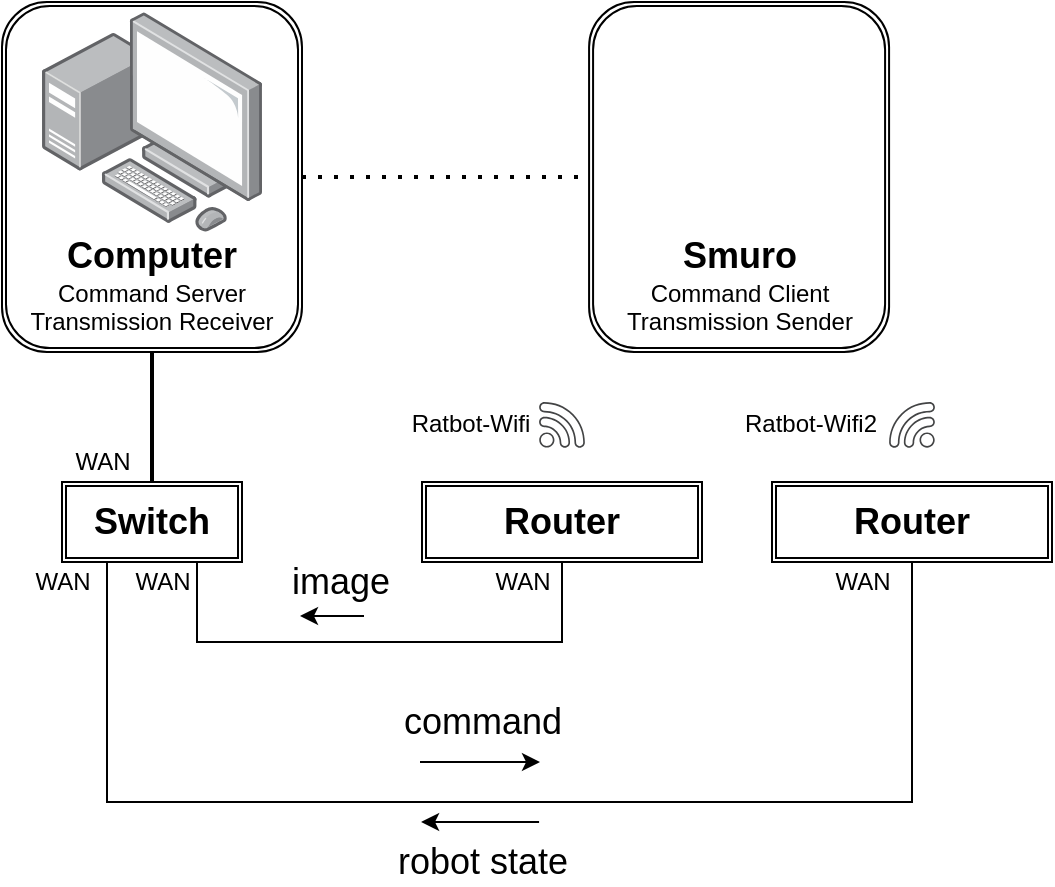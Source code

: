 <mxfile version="16.2.1" type="github">
  <diagram id="OewIwvySFvQf3lNL2ngX" name="Page-1">
    <mxGraphModel dx="1121" dy="630" grid="1" gridSize="10" guides="1" tooltips="1" connect="1" arrows="1" fold="1" page="1" pageScale="1" pageWidth="827" pageHeight="1169" math="0" shadow="0">
      <root>
        <mxCell id="0" />
        <mxCell id="1" parent="0" />
        <mxCell id="1-lrAHYOxG04-uiSaCCi-19" style="edgeStyle=orthogonalEdgeStyle;rounded=0;orthogonalLoop=1;jettySize=auto;html=1;exitX=0.25;exitY=1;exitDx=0;exitDy=0;fontSize=12;endArrow=none;endFill=0;" edge="1" parent="1" source="1-lrAHYOxG04-uiSaCCi-14" target="1-lrAHYOxG04-uiSaCCi-17">
          <mxGeometry relative="1" as="geometry">
            <Array as="points">
              <mxPoint x="144" y="590" />
              <mxPoint x="546" y="590" />
            </Array>
          </mxGeometry>
        </mxCell>
        <mxCell id="1-lrAHYOxG04-uiSaCCi-20" style="edgeStyle=orthogonalEdgeStyle;rounded=0;orthogonalLoop=1;jettySize=auto;html=1;exitX=0.75;exitY=1;exitDx=0;exitDy=0;fontSize=12;endArrow=none;endFill=0;entryX=0.5;entryY=1;entryDx=0;entryDy=0;" edge="1" parent="1" source="1-lrAHYOxG04-uiSaCCi-14" target="1-lrAHYOxG04-uiSaCCi-18">
          <mxGeometry relative="1" as="geometry">
            <Array as="points">
              <mxPoint x="188" y="510" />
              <mxPoint x="371" y="510" />
            </Array>
          </mxGeometry>
        </mxCell>
        <mxCell id="1-lrAHYOxG04-uiSaCCi-14" value="&lt;font style=&quot;font-size: 18px&quot;&gt;&lt;b&gt;Switch&lt;/b&gt;&lt;/font&gt;" style="shape=ext;double=1;rounded=0;whiteSpace=wrap;html=1;" vertex="1" parent="1">
          <mxGeometry x="121" y="430" width="90" height="40" as="geometry" />
        </mxCell>
        <mxCell id="1-lrAHYOxG04-uiSaCCi-15" value="" style="line;strokeWidth=2;html=1;rotation=90;" vertex="1" parent="1">
          <mxGeometry x="131" y="390" width="70" height="10" as="geometry" />
        </mxCell>
        <mxCell id="1-lrAHYOxG04-uiSaCCi-16" value="WAN" style="text;html=1;align=center;verticalAlign=middle;resizable=0;points=[];autosize=1;strokeColor=none;fillColor=none;" vertex="1" parent="1">
          <mxGeometry x="121" y="410" width="40" height="20" as="geometry" />
        </mxCell>
        <mxCell id="1-lrAHYOxG04-uiSaCCi-17" value="&lt;font&gt;&lt;span style=&quot;font-weight: bold ; font-size: 18px&quot;&gt;Router&lt;/span&gt;&lt;br&gt;&lt;/font&gt;" style="shape=ext;double=1;rounded=0;whiteSpace=wrap;html=1;" vertex="1" parent="1">
          <mxGeometry x="476" y="430" width="140" height="40" as="geometry" />
        </mxCell>
        <mxCell id="1-lrAHYOxG04-uiSaCCi-18" value="&lt;font&gt;&lt;font&gt;&lt;b&gt;&lt;font style=&quot;font-size: 18px&quot;&gt;Router&lt;/font&gt;&lt;/b&gt;&lt;/font&gt;&lt;br&gt;&lt;/font&gt;" style="shape=ext;double=1;rounded=0;whiteSpace=wrap;html=1;" vertex="1" parent="1">
          <mxGeometry x="301" y="430" width="140" height="40" as="geometry" />
        </mxCell>
        <mxCell id="1-lrAHYOxG04-uiSaCCi-21" value="WAN" style="text;html=1;align=center;verticalAlign=middle;resizable=0;points=[];autosize=1;strokeColor=none;fillColor=none;" vertex="1" parent="1">
          <mxGeometry x="151" y="470" width="40" height="20" as="geometry" />
        </mxCell>
        <mxCell id="1-lrAHYOxG04-uiSaCCi-22" value="WAN" style="text;html=1;align=center;verticalAlign=middle;resizable=0;points=[];autosize=1;strokeColor=none;fillColor=none;" vertex="1" parent="1">
          <mxGeometry x="331" y="470" width="40" height="20" as="geometry" />
        </mxCell>
        <mxCell id="1-lrAHYOxG04-uiSaCCi-23" value="WAN" style="text;html=1;align=center;verticalAlign=middle;resizable=0;points=[];autosize=1;strokeColor=none;fillColor=none;" vertex="1" parent="1">
          <mxGeometry x="101" y="470" width="40" height="20" as="geometry" />
        </mxCell>
        <mxCell id="1-lrAHYOxG04-uiSaCCi-24" value="WAN" style="text;html=1;align=center;verticalAlign=middle;resizable=0;points=[];autosize=1;strokeColor=none;fillColor=none;" vertex="1" parent="1">
          <mxGeometry x="501" y="470" width="40" height="20" as="geometry" />
        </mxCell>
        <mxCell id="1-lrAHYOxG04-uiSaCCi-25" value="" style="sketch=0;pointerEvents=1;shadow=0;dashed=0;html=1;strokeColor=none;fillColor=#434445;aspect=fixed;labelPosition=center;verticalLabelPosition=bottom;verticalAlign=top;align=center;outlineConnect=0;shape=mxgraph.vvd.wi_fi;fontSize=12;rotation=-90;" vertex="1" parent="1">
          <mxGeometry x="534.54" y="390" width="22.92" height="22.92" as="geometry" />
        </mxCell>
        <mxCell id="1-lrAHYOxG04-uiSaCCi-26" value="" style="sketch=0;pointerEvents=1;shadow=0;dashed=0;html=1;strokeColor=none;fillColor=#434445;aspect=fixed;labelPosition=center;verticalLabelPosition=bottom;verticalAlign=top;align=center;outlineConnect=0;shape=mxgraph.vvd.wi_fi;fontSize=12;rotation=0;" vertex="1" parent="1">
          <mxGeometry x="359.536" y="389.996" width="22.92" height="22.92" as="geometry" />
        </mxCell>
        <mxCell id="1-lrAHYOxG04-uiSaCCi-32" value="" style="group" vertex="1" connectable="0" parent="1">
          <mxGeometry x="91" y="190" width="150" height="175" as="geometry" />
        </mxCell>
        <mxCell id="1-lrAHYOxG04-uiSaCCi-13" value="&lt;font style=&quot;font-size: 18px&quot;&gt;&lt;b&gt;&lt;br&gt;&lt;br&gt;&lt;br&gt;&lt;br&gt;&lt;br&gt;Computer&lt;/b&gt;&lt;/font&gt;&lt;br&gt;Command Server&lt;br&gt;Transmission Receiver" style="shape=ext;double=1;rounded=1;whiteSpace=wrap;html=1;" vertex="1" parent="1-lrAHYOxG04-uiSaCCi-32">
          <mxGeometry width="150" height="175" as="geometry" />
        </mxCell>
        <mxCell id="1-lrAHYOxG04-uiSaCCi-30" value="" style="points=[];aspect=fixed;html=1;align=center;shadow=0;dashed=0;image;image=img/lib/allied_telesis/computer_and_terminals/Personal_Computer_with_Server.svg;fontSize=18;fillColor=#000000;" vertex="1" parent="1-lrAHYOxG04-uiSaCCi-32">
          <mxGeometry x="20" y="5" width="110" height="110" as="geometry" />
        </mxCell>
        <mxCell id="1-lrAHYOxG04-uiSaCCi-33" value="" style="group" vertex="1" connectable="0" parent="1">
          <mxGeometry x="384.54" y="190" width="150" height="175" as="geometry" />
        </mxCell>
        <mxCell id="1-lrAHYOxG04-uiSaCCi-34" value="&lt;font style=&quot;font-size: 18px&quot;&gt;&lt;b&gt;&lt;br&gt;&lt;br&gt;&lt;br&gt;&lt;br&gt;&lt;br&gt;Smuro&lt;/b&gt;&lt;/font&gt;&lt;br&gt;Command Client&lt;br&gt;Transmission Sender" style="shape=ext;double=1;rounded=1;whiteSpace=wrap;html=1;" vertex="1" parent="1-lrAHYOxG04-uiSaCCi-33">
          <mxGeometry width="150" height="175" as="geometry" />
        </mxCell>
        <mxCell id="1-lrAHYOxG04-uiSaCCi-38" value="" style="endArrow=classic;html=1;rounded=0;fontSize=18;horizontal=1;" edge="1" parent="1">
          <mxGeometry relative="1" as="geometry">
            <mxPoint x="272" y="497" as="sourcePoint" />
            <mxPoint x="240" y="497" as="targetPoint" />
          </mxGeometry>
        </mxCell>
        <mxCell id="1-lrAHYOxG04-uiSaCCi-39" value="image" style="edgeLabel;resizable=0;html=1;align=center;verticalAlign=middle;fontSize=18;fillColor=#000000;horizontal=1;" connectable="0" vertex="1" parent="1-lrAHYOxG04-uiSaCCi-38">
          <mxGeometry relative="1" as="geometry">
            <mxPoint x="4" y="-17" as="offset" />
          </mxGeometry>
        </mxCell>
        <mxCell id="1-lrAHYOxG04-uiSaCCi-40" value="" style="endArrow=classic;html=1;rounded=0;fontSize=18;horizontal=1;" edge="1" parent="1">
          <mxGeometry relative="1" as="geometry">
            <mxPoint x="359.54" y="600" as="sourcePoint" />
            <mxPoint x="300.54" y="600" as="targetPoint" />
          </mxGeometry>
        </mxCell>
        <mxCell id="1-lrAHYOxG04-uiSaCCi-41" value="robot state" style="edgeLabel;resizable=0;html=1;align=center;verticalAlign=middle;fontSize=18;fillColor=#000000;horizontal=1;" connectable="0" vertex="1" parent="1-lrAHYOxG04-uiSaCCi-40">
          <mxGeometry relative="1" as="geometry">
            <mxPoint x="1" y="20" as="offset" />
          </mxGeometry>
        </mxCell>
        <mxCell id="1-lrAHYOxG04-uiSaCCi-42" value="" style="endArrow=classic;html=1;rounded=0;fontSize=18;horizontal=1;" edge="1" parent="1">
          <mxGeometry relative="1" as="geometry">
            <mxPoint x="300" y="570" as="sourcePoint" />
            <mxPoint x="360" y="570" as="targetPoint" />
          </mxGeometry>
        </mxCell>
        <mxCell id="1-lrAHYOxG04-uiSaCCi-43" value="command" style="edgeLabel;resizable=0;html=1;align=center;verticalAlign=middle;fontSize=18;fillColor=#000000;horizontal=1;" connectable="0" vertex="1" parent="1-lrAHYOxG04-uiSaCCi-42">
          <mxGeometry relative="1" as="geometry">
            <mxPoint x="1" y="-20" as="offset" />
          </mxGeometry>
        </mxCell>
        <mxCell id="1-lrAHYOxG04-uiSaCCi-44" value="" style="endArrow=none;dashed=1;html=1;dashPattern=1 3;strokeWidth=2;rounded=0;fontSize=18;exitX=1;exitY=0.5;exitDx=0;exitDy=0;entryX=0;entryY=0.5;entryDx=0;entryDy=0;" edge="1" parent="1" source="1-lrAHYOxG04-uiSaCCi-13" target="1-lrAHYOxG04-uiSaCCi-34">
          <mxGeometry width="50" height="50" relative="1" as="geometry">
            <mxPoint x="340" y="390" as="sourcePoint" />
            <mxPoint x="390" y="340" as="targetPoint" />
          </mxGeometry>
        </mxCell>
        <mxCell id="1-lrAHYOxG04-uiSaCCi-45" value="&lt;span&gt;Ratbot-Wifi&lt;/span&gt;" style="text;html=1;align=center;verticalAlign=middle;resizable=0;points=[];autosize=1;strokeColor=none;fillColor=none;fontSize=12;" vertex="1" parent="1">
          <mxGeometry x="289.54" y="391.46" width="70" height="20" as="geometry" />
        </mxCell>
        <mxCell id="1-lrAHYOxG04-uiSaCCi-46" value="&lt;span&gt;Ratbot-Wifi2&lt;/span&gt;" style="text;html=1;align=center;verticalAlign=middle;resizable=0;points=[];autosize=1;strokeColor=none;fillColor=none;fontSize=12;" vertex="1" parent="1">
          <mxGeometry x="454.54" y="391.46" width="80" height="20" as="geometry" />
        </mxCell>
      </root>
    </mxGraphModel>
  </diagram>
</mxfile>
